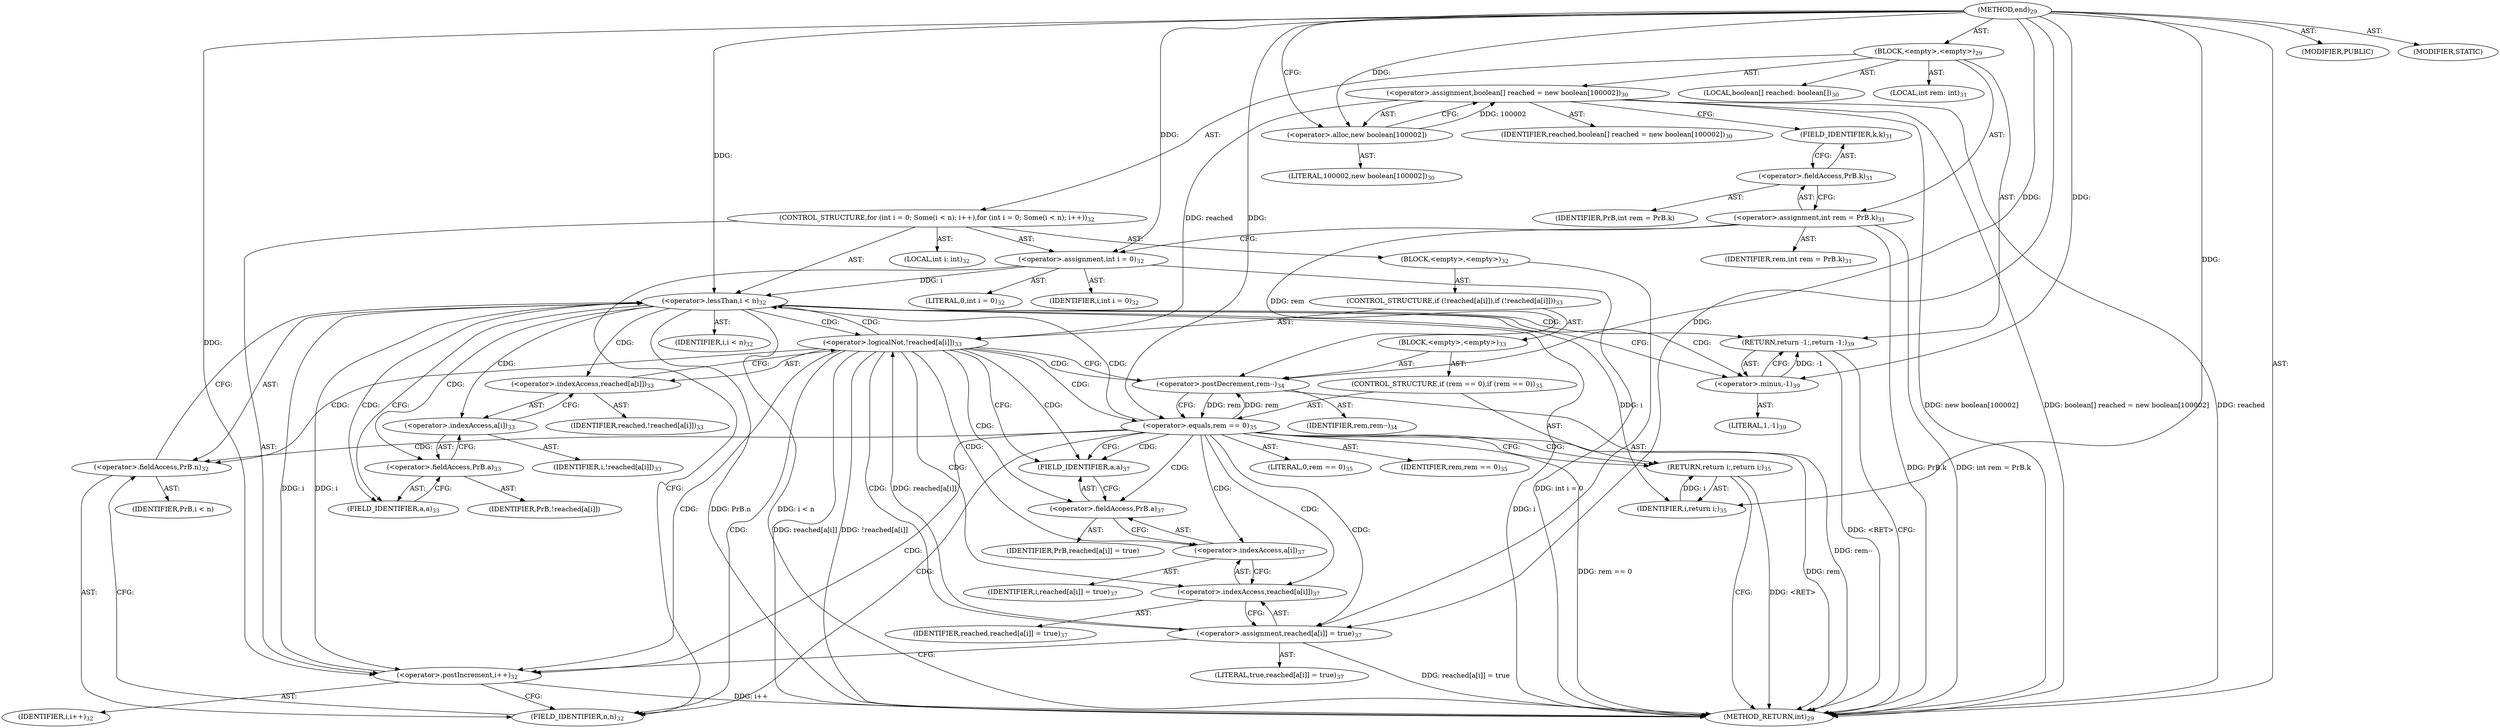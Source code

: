 digraph "end" {  
"148" [label = <(METHOD,end)<SUB>29</SUB>> ]
"149" [label = <(BLOCK,&lt;empty&gt;,&lt;empty&gt;)<SUB>29</SUB>> ]
"150" [label = <(LOCAL,boolean[] reached: boolean[])<SUB>30</SUB>> ]
"151" [label = <(&lt;operator&gt;.assignment,boolean[] reached = new boolean[100002])<SUB>30</SUB>> ]
"152" [label = <(IDENTIFIER,reached,boolean[] reached = new boolean[100002])<SUB>30</SUB>> ]
"153" [label = <(&lt;operator&gt;.alloc,new boolean[100002])> ]
"154" [label = <(LITERAL,100002,new boolean[100002])<SUB>30</SUB>> ]
"155" [label = <(LOCAL,int rem: int)<SUB>31</SUB>> ]
"156" [label = <(&lt;operator&gt;.assignment,int rem = PrB.k)<SUB>31</SUB>> ]
"157" [label = <(IDENTIFIER,rem,int rem = PrB.k)<SUB>31</SUB>> ]
"158" [label = <(&lt;operator&gt;.fieldAccess,PrB.k)<SUB>31</SUB>> ]
"159" [label = <(IDENTIFIER,PrB,int rem = PrB.k)> ]
"160" [label = <(FIELD_IDENTIFIER,k,k)<SUB>31</SUB>> ]
"161" [label = <(CONTROL_STRUCTURE,for (int i = 0; Some(i &lt; n); i++),for (int i = 0; Some(i &lt; n); i++))<SUB>32</SUB>> ]
"162" [label = <(LOCAL,int i: int)<SUB>32</SUB>> ]
"163" [label = <(&lt;operator&gt;.assignment,int i = 0)<SUB>32</SUB>> ]
"164" [label = <(IDENTIFIER,i,int i = 0)<SUB>32</SUB>> ]
"165" [label = <(LITERAL,0,int i = 0)<SUB>32</SUB>> ]
"166" [label = <(&lt;operator&gt;.lessThan,i &lt; n)<SUB>32</SUB>> ]
"167" [label = <(IDENTIFIER,i,i &lt; n)<SUB>32</SUB>> ]
"168" [label = <(&lt;operator&gt;.fieldAccess,PrB.n)<SUB>32</SUB>> ]
"169" [label = <(IDENTIFIER,PrB,i &lt; n)> ]
"170" [label = <(FIELD_IDENTIFIER,n,n)<SUB>32</SUB>> ]
"171" [label = <(&lt;operator&gt;.postIncrement,i++)<SUB>32</SUB>> ]
"172" [label = <(IDENTIFIER,i,i++)<SUB>32</SUB>> ]
"173" [label = <(BLOCK,&lt;empty&gt;,&lt;empty&gt;)<SUB>32</SUB>> ]
"174" [label = <(CONTROL_STRUCTURE,if (!reached[a[i]]),if (!reached[a[i]]))<SUB>33</SUB>> ]
"175" [label = <(&lt;operator&gt;.logicalNot,!reached[a[i]])<SUB>33</SUB>> ]
"176" [label = <(&lt;operator&gt;.indexAccess,reached[a[i]])<SUB>33</SUB>> ]
"177" [label = <(IDENTIFIER,reached,!reached[a[i]])<SUB>33</SUB>> ]
"178" [label = <(&lt;operator&gt;.indexAccess,a[i])<SUB>33</SUB>> ]
"179" [label = <(&lt;operator&gt;.fieldAccess,PrB.a)<SUB>33</SUB>> ]
"180" [label = <(IDENTIFIER,PrB,!reached[a[i]])> ]
"181" [label = <(FIELD_IDENTIFIER,a,a)<SUB>33</SUB>> ]
"182" [label = <(IDENTIFIER,i,!reached[a[i]])<SUB>33</SUB>> ]
"183" [label = <(BLOCK,&lt;empty&gt;,&lt;empty&gt;)<SUB>33</SUB>> ]
"184" [label = <(&lt;operator&gt;.postDecrement,rem--)<SUB>34</SUB>> ]
"185" [label = <(IDENTIFIER,rem,rem--)<SUB>34</SUB>> ]
"186" [label = <(CONTROL_STRUCTURE,if (rem == 0),if (rem == 0))<SUB>35</SUB>> ]
"187" [label = <(&lt;operator&gt;.equals,rem == 0)<SUB>35</SUB>> ]
"188" [label = <(IDENTIFIER,rem,rem == 0)<SUB>35</SUB>> ]
"189" [label = <(LITERAL,0,rem == 0)<SUB>35</SUB>> ]
"190" [label = <(RETURN,return i;,return i;)<SUB>35</SUB>> ]
"191" [label = <(IDENTIFIER,i,return i;)<SUB>35</SUB>> ]
"192" [label = <(&lt;operator&gt;.assignment,reached[a[i]] = true)<SUB>37</SUB>> ]
"193" [label = <(&lt;operator&gt;.indexAccess,reached[a[i]])<SUB>37</SUB>> ]
"194" [label = <(IDENTIFIER,reached,reached[a[i]] = true)<SUB>37</SUB>> ]
"195" [label = <(&lt;operator&gt;.indexAccess,a[i])<SUB>37</SUB>> ]
"196" [label = <(&lt;operator&gt;.fieldAccess,PrB.a)<SUB>37</SUB>> ]
"197" [label = <(IDENTIFIER,PrB,reached[a[i]] = true)> ]
"198" [label = <(FIELD_IDENTIFIER,a,a)<SUB>37</SUB>> ]
"199" [label = <(IDENTIFIER,i,reached[a[i]] = true)<SUB>37</SUB>> ]
"200" [label = <(LITERAL,true,reached[a[i]] = true)<SUB>37</SUB>> ]
"201" [label = <(RETURN,return -1;,return -1;)<SUB>39</SUB>> ]
"202" [label = <(&lt;operator&gt;.minus,-1)<SUB>39</SUB>> ]
"203" [label = <(LITERAL,1,-1)<SUB>39</SUB>> ]
"204" [label = <(MODIFIER,PUBLIC)> ]
"205" [label = <(MODIFIER,STATIC)> ]
"206" [label = <(METHOD_RETURN,int)<SUB>29</SUB>> ]
  "148" -> "149"  [ label = "AST: "] 
  "148" -> "204"  [ label = "AST: "] 
  "148" -> "205"  [ label = "AST: "] 
  "148" -> "206"  [ label = "AST: "] 
  "149" -> "150"  [ label = "AST: "] 
  "149" -> "151"  [ label = "AST: "] 
  "149" -> "155"  [ label = "AST: "] 
  "149" -> "156"  [ label = "AST: "] 
  "149" -> "161"  [ label = "AST: "] 
  "149" -> "201"  [ label = "AST: "] 
  "151" -> "152"  [ label = "AST: "] 
  "151" -> "153"  [ label = "AST: "] 
  "153" -> "154"  [ label = "AST: "] 
  "156" -> "157"  [ label = "AST: "] 
  "156" -> "158"  [ label = "AST: "] 
  "158" -> "159"  [ label = "AST: "] 
  "158" -> "160"  [ label = "AST: "] 
  "161" -> "162"  [ label = "AST: "] 
  "161" -> "163"  [ label = "AST: "] 
  "161" -> "166"  [ label = "AST: "] 
  "161" -> "171"  [ label = "AST: "] 
  "161" -> "173"  [ label = "AST: "] 
  "163" -> "164"  [ label = "AST: "] 
  "163" -> "165"  [ label = "AST: "] 
  "166" -> "167"  [ label = "AST: "] 
  "166" -> "168"  [ label = "AST: "] 
  "168" -> "169"  [ label = "AST: "] 
  "168" -> "170"  [ label = "AST: "] 
  "171" -> "172"  [ label = "AST: "] 
  "173" -> "174"  [ label = "AST: "] 
  "173" -> "192"  [ label = "AST: "] 
  "174" -> "175"  [ label = "AST: "] 
  "174" -> "183"  [ label = "AST: "] 
  "175" -> "176"  [ label = "AST: "] 
  "176" -> "177"  [ label = "AST: "] 
  "176" -> "178"  [ label = "AST: "] 
  "178" -> "179"  [ label = "AST: "] 
  "178" -> "182"  [ label = "AST: "] 
  "179" -> "180"  [ label = "AST: "] 
  "179" -> "181"  [ label = "AST: "] 
  "183" -> "184"  [ label = "AST: "] 
  "183" -> "186"  [ label = "AST: "] 
  "184" -> "185"  [ label = "AST: "] 
  "186" -> "187"  [ label = "AST: "] 
  "186" -> "190"  [ label = "AST: "] 
  "187" -> "188"  [ label = "AST: "] 
  "187" -> "189"  [ label = "AST: "] 
  "190" -> "191"  [ label = "AST: "] 
  "192" -> "193"  [ label = "AST: "] 
  "192" -> "200"  [ label = "AST: "] 
  "193" -> "194"  [ label = "AST: "] 
  "193" -> "195"  [ label = "AST: "] 
  "195" -> "196"  [ label = "AST: "] 
  "195" -> "199"  [ label = "AST: "] 
  "196" -> "197"  [ label = "AST: "] 
  "196" -> "198"  [ label = "AST: "] 
  "201" -> "202"  [ label = "AST: "] 
  "202" -> "203"  [ label = "AST: "] 
  "151" -> "160"  [ label = "CFG: "] 
  "156" -> "163"  [ label = "CFG: "] 
  "201" -> "206"  [ label = "CFG: "] 
  "153" -> "151"  [ label = "CFG: "] 
  "158" -> "156"  [ label = "CFG: "] 
  "163" -> "170"  [ label = "CFG: "] 
  "166" -> "181"  [ label = "CFG: "] 
  "166" -> "202"  [ label = "CFG: "] 
  "171" -> "170"  [ label = "CFG: "] 
  "202" -> "201"  [ label = "CFG: "] 
  "160" -> "158"  [ label = "CFG: "] 
  "168" -> "166"  [ label = "CFG: "] 
  "192" -> "171"  [ label = "CFG: "] 
  "170" -> "168"  [ label = "CFG: "] 
  "175" -> "184"  [ label = "CFG: "] 
  "175" -> "198"  [ label = "CFG: "] 
  "193" -> "192"  [ label = "CFG: "] 
  "176" -> "175"  [ label = "CFG: "] 
  "184" -> "187"  [ label = "CFG: "] 
  "195" -> "193"  [ label = "CFG: "] 
  "178" -> "176"  [ label = "CFG: "] 
  "187" -> "190"  [ label = "CFG: "] 
  "187" -> "198"  [ label = "CFG: "] 
  "190" -> "206"  [ label = "CFG: "] 
  "196" -> "195"  [ label = "CFG: "] 
  "179" -> "178"  [ label = "CFG: "] 
  "198" -> "196"  [ label = "CFG: "] 
  "181" -> "179"  [ label = "CFG: "] 
  "148" -> "153"  [ label = "CFG: "] 
  "190" -> "206"  [ label = "DDG: &lt;RET&gt;"] 
  "201" -> "206"  [ label = "DDG: &lt;RET&gt;"] 
  "151" -> "206"  [ label = "DDG: reached"] 
  "151" -> "206"  [ label = "DDG: new boolean[100002]"] 
  "151" -> "206"  [ label = "DDG: boolean[] reached = new boolean[100002]"] 
  "156" -> "206"  [ label = "DDG: PrB.k"] 
  "156" -> "206"  [ label = "DDG: int rem = PrB.k"] 
  "163" -> "206"  [ label = "DDG: int i = 0"] 
  "166" -> "206"  [ label = "DDG: i"] 
  "166" -> "206"  [ label = "DDG: PrB.n"] 
  "166" -> "206"  [ label = "DDG: i &lt; n"] 
  "175" -> "206"  [ label = "DDG: reached[a[i]]"] 
  "175" -> "206"  [ label = "DDG: !reached[a[i]]"] 
  "184" -> "206"  [ label = "DDG: rem--"] 
  "187" -> "206"  [ label = "DDG: rem"] 
  "187" -> "206"  [ label = "DDG: rem == 0"] 
  "192" -> "206"  [ label = "DDG: reached[a[i]] = true"] 
  "171" -> "206"  [ label = "DDG: i++"] 
  "153" -> "151"  [ label = "DDG: 100002"] 
  "202" -> "201"  [ label = "DDG: -1"] 
  "148" -> "163"  [ label = "DDG: "] 
  "148" -> "153"  [ label = "DDG: "] 
  "163" -> "166"  [ label = "DDG: i"] 
  "171" -> "166"  [ label = "DDG: i"] 
  "148" -> "166"  [ label = "DDG: "] 
  "166" -> "171"  [ label = "DDG: i"] 
  "148" -> "171"  [ label = "DDG: "] 
  "148" -> "192"  [ label = "DDG: "] 
  "148" -> "202"  [ label = "DDG: "] 
  "151" -> "175"  [ label = "DDG: reached"] 
  "192" -> "175"  [ label = "DDG: reached[a[i]]"] 
  "156" -> "184"  [ label = "DDG: rem"] 
  "187" -> "184"  [ label = "DDG: rem"] 
  "148" -> "184"  [ label = "DDG: "] 
  "191" -> "190"  [ label = "DDG: i"] 
  "184" -> "187"  [ label = "DDG: rem"] 
  "148" -> "187"  [ label = "DDG: "] 
  "166" -> "191"  [ label = "DDG: i"] 
  "148" -> "191"  [ label = "DDG: "] 
  "166" -> "179"  [ label = "CDG: "] 
  "166" -> "178"  [ label = "CDG: "] 
  "166" -> "202"  [ label = "CDG: "] 
  "166" -> "176"  [ label = "CDG: "] 
  "166" -> "181"  [ label = "CDG: "] 
  "166" -> "201"  [ label = "CDG: "] 
  "166" -> "175"  [ label = "CDG: "] 
  "175" -> "192"  [ label = "CDG: "] 
  "175" -> "193"  [ label = "CDG: "] 
  "175" -> "166"  [ label = "CDG: "] 
  "175" -> "196"  [ label = "CDG: "] 
  "175" -> "198"  [ label = "CDG: "] 
  "175" -> "168"  [ label = "CDG: "] 
  "175" -> "170"  [ label = "CDG: "] 
  "175" -> "195"  [ label = "CDG: "] 
  "175" -> "187"  [ label = "CDG: "] 
  "175" -> "184"  [ label = "CDG: "] 
  "175" -> "171"  [ label = "CDG: "] 
  "187" -> "192"  [ label = "CDG: "] 
  "187" -> "193"  [ label = "CDG: "] 
  "187" -> "166"  [ label = "CDG: "] 
  "187" -> "196"  [ label = "CDG: "] 
  "187" -> "198"  [ label = "CDG: "] 
  "187" -> "168"  [ label = "CDG: "] 
  "187" -> "170"  [ label = "CDG: "] 
  "187" -> "195"  [ label = "CDG: "] 
  "187" -> "190"  [ label = "CDG: "] 
  "187" -> "171"  [ label = "CDG: "] 
}
